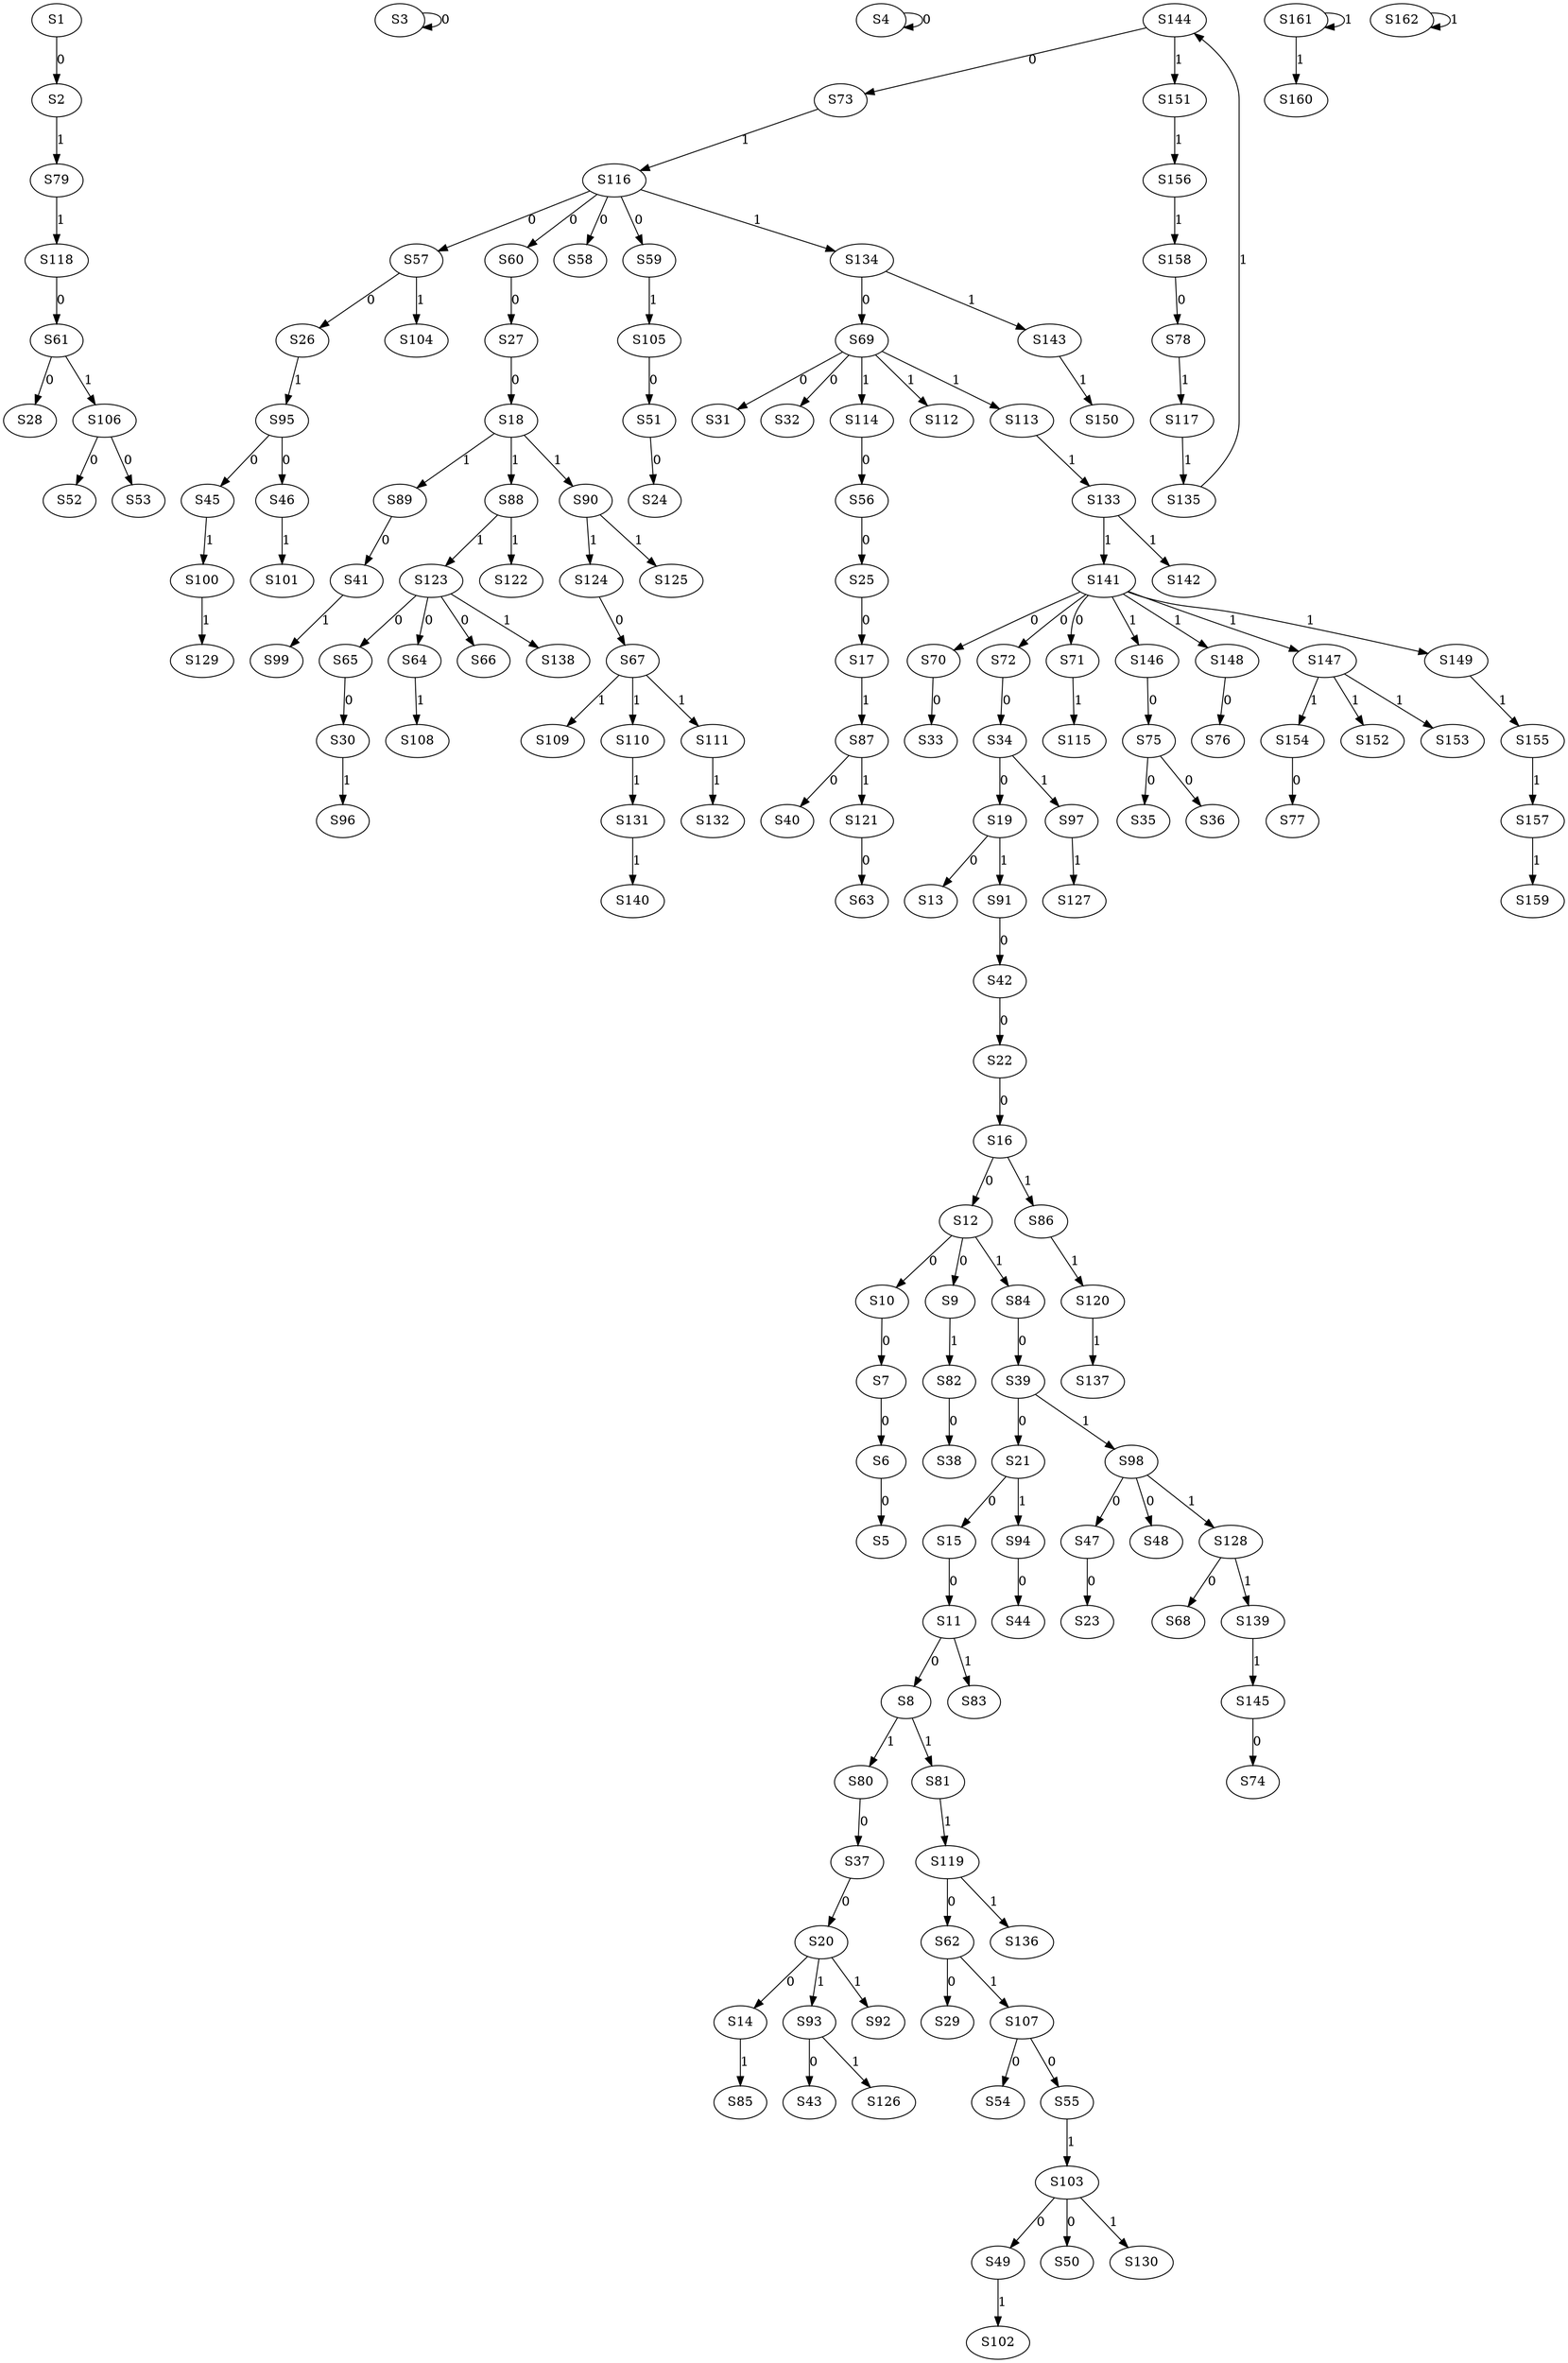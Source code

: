 strict digraph {
	S1 -> S2 [ label = 0 ];
	S3 -> S3 [ label = 0 ];
	S4 -> S4 [ label = 0 ];
	S6 -> S5 [ label = 0 ];
	S7 -> S6 [ label = 0 ];
	S10 -> S7 [ label = 0 ];
	S11 -> S8 [ label = 0 ];
	S12 -> S9 [ label = 0 ];
	S12 -> S10 [ label = 0 ];
	S15 -> S11 [ label = 0 ];
	S16 -> S12 [ label = 0 ];
	S19 -> S13 [ label = 0 ];
	S20 -> S14 [ label = 0 ];
	S21 -> S15 [ label = 0 ];
	S22 -> S16 [ label = 0 ];
	S25 -> S17 [ label = 0 ];
	S27 -> S18 [ label = 0 ];
	S34 -> S19 [ label = 0 ];
	S37 -> S20 [ label = 0 ];
	S39 -> S21 [ label = 0 ];
	S42 -> S22 [ label = 0 ];
	S47 -> S23 [ label = 0 ];
	S51 -> S24 [ label = 0 ];
	S56 -> S25 [ label = 0 ];
	S57 -> S26 [ label = 0 ];
	S60 -> S27 [ label = 0 ];
	S61 -> S28 [ label = 0 ];
	S62 -> S29 [ label = 0 ];
	S65 -> S30 [ label = 0 ];
	S69 -> S31 [ label = 0 ];
	S69 -> S32 [ label = 0 ];
	S70 -> S33 [ label = 0 ];
	S72 -> S34 [ label = 0 ];
	S75 -> S35 [ label = 0 ];
	S75 -> S36 [ label = 0 ];
	S80 -> S37 [ label = 0 ];
	S82 -> S38 [ label = 0 ];
	S84 -> S39 [ label = 0 ];
	S87 -> S40 [ label = 0 ];
	S89 -> S41 [ label = 0 ];
	S91 -> S42 [ label = 0 ];
	S93 -> S43 [ label = 0 ];
	S94 -> S44 [ label = 0 ];
	S95 -> S45 [ label = 0 ];
	S95 -> S46 [ label = 0 ];
	S98 -> S47 [ label = 0 ];
	S98 -> S48 [ label = 0 ];
	S103 -> S49 [ label = 0 ];
	S103 -> S50 [ label = 0 ];
	S105 -> S51 [ label = 0 ];
	S106 -> S52 [ label = 0 ];
	S106 -> S53 [ label = 0 ];
	S107 -> S54 [ label = 0 ];
	S107 -> S55 [ label = 0 ];
	S114 -> S56 [ label = 0 ];
	S116 -> S57 [ label = 0 ];
	S116 -> S58 [ label = 0 ];
	S116 -> S59 [ label = 0 ];
	S116 -> S60 [ label = 0 ];
	S118 -> S61 [ label = 0 ];
	S119 -> S62 [ label = 0 ];
	S121 -> S63 [ label = 0 ];
	S123 -> S64 [ label = 0 ];
	S123 -> S65 [ label = 0 ];
	S123 -> S66 [ label = 0 ];
	S124 -> S67 [ label = 0 ];
	S128 -> S68 [ label = 0 ];
	S134 -> S69 [ label = 0 ];
	S141 -> S70 [ label = 0 ];
	S141 -> S71 [ label = 0 ];
	S141 -> S72 [ label = 0 ];
	S144 -> S73 [ label = 0 ];
	S145 -> S74 [ label = 0 ];
	S146 -> S75 [ label = 0 ];
	S148 -> S76 [ label = 0 ];
	S154 -> S77 [ label = 0 ];
	S158 -> S78 [ label = 0 ];
	S2 -> S79 [ label = 1 ];
	S8 -> S80 [ label = 1 ];
	S8 -> S81 [ label = 1 ];
	S9 -> S82 [ label = 1 ];
	S11 -> S83 [ label = 1 ];
	S12 -> S84 [ label = 1 ];
	S14 -> S85 [ label = 1 ];
	S16 -> S86 [ label = 1 ];
	S17 -> S87 [ label = 1 ];
	S18 -> S88 [ label = 1 ];
	S18 -> S89 [ label = 1 ];
	S18 -> S90 [ label = 1 ];
	S19 -> S91 [ label = 1 ];
	S20 -> S92 [ label = 1 ];
	S20 -> S93 [ label = 1 ];
	S21 -> S94 [ label = 1 ];
	S26 -> S95 [ label = 1 ];
	S30 -> S96 [ label = 1 ];
	S34 -> S97 [ label = 1 ];
	S39 -> S98 [ label = 1 ];
	S41 -> S99 [ label = 1 ];
	S45 -> S100 [ label = 1 ];
	S46 -> S101 [ label = 1 ];
	S49 -> S102 [ label = 1 ];
	S55 -> S103 [ label = 1 ];
	S57 -> S104 [ label = 1 ];
	S59 -> S105 [ label = 1 ];
	S61 -> S106 [ label = 1 ];
	S62 -> S107 [ label = 1 ];
	S64 -> S108 [ label = 1 ];
	S67 -> S109 [ label = 1 ];
	S67 -> S110 [ label = 1 ];
	S67 -> S111 [ label = 1 ];
	S69 -> S112 [ label = 1 ];
	S69 -> S113 [ label = 1 ];
	S69 -> S114 [ label = 1 ];
	S71 -> S115 [ label = 1 ];
	S73 -> S116 [ label = 1 ];
	S78 -> S117 [ label = 1 ];
	S79 -> S118 [ label = 1 ];
	S81 -> S119 [ label = 1 ];
	S86 -> S120 [ label = 1 ];
	S87 -> S121 [ label = 1 ];
	S88 -> S122 [ label = 1 ];
	S88 -> S123 [ label = 1 ];
	S90 -> S124 [ label = 1 ];
	S90 -> S125 [ label = 1 ];
	S93 -> S126 [ label = 1 ];
	S97 -> S127 [ label = 1 ];
	S98 -> S128 [ label = 1 ];
	S100 -> S129 [ label = 1 ];
	S103 -> S130 [ label = 1 ];
	S110 -> S131 [ label = 1 ];
	S111 -> S132 [ label = 1 ];
	S113 -> S133 [ label = 1 ];
	S116 -> S134 [ label = 1 ];
	S117 -> S135 [ label = 1 ];
	S119 -> S136 [ label = 1 ];
	S120 -> S137 [ label = 1 ];
	S123 -> S138 [ label = 1 ];
	S128 -> S139 [ label = 1 ];
	S131 -> S140 [ label = 1 ];
	S133 -> S141 [ label = 1 ];
	S133 -> S142 [ label = 1 ];
	S134 -> S143 [ label = 1 ];
	S135 -> S144 [ label = 1 ];
	S139 -> S145 [ label = 1 ];
	S141 -> S146 [ label = 1 ];
	S141 -> S147 [ label = 1 ];
	S141 -> S148 [ label = 1 ];
	S141 -> S149 [ label = 1 ];
	S143 -> S150 [ label = 1 ];
	S144 -> S151 [ label = 1 ];
	S147 -> S152 [ label = 1 ];
	S147 -> S153 [ label = 1 ];
	S147 -> S154 [ label = 1 ];
	S149 -> S155 [ label = 1 ];
	S151 -> S156 [ label = 1 ];
	S155 -> S157 [ label = 1 ];
	S156 -> S158 [ label = 1 ];
	S157 -> S159 [ label = 1 ];
	S161 -> S160 [ label = 1 ];
	S161 -> S161 [ label = 1 ];
	S162 -> S162 [ label = 1 ];
}